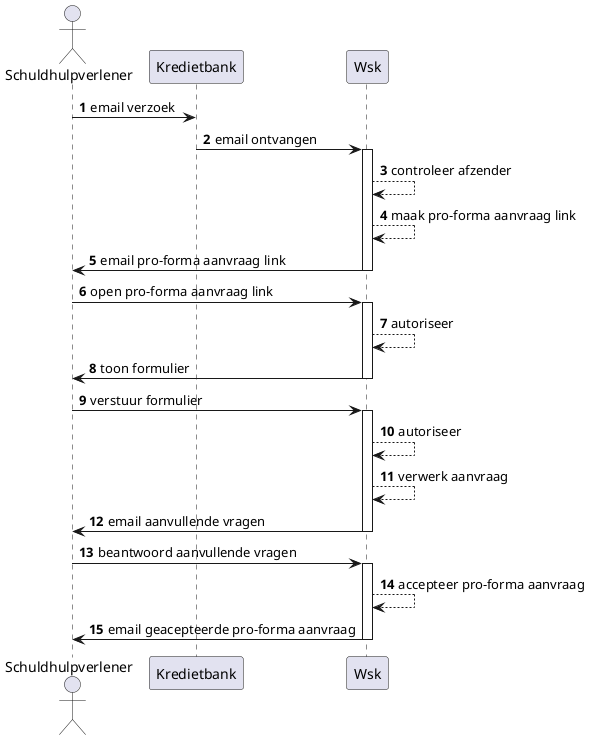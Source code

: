 @startuml
autonumber

actor Schuldhulpverlener as user
participant "Kredietbank" as kredietbank
participant "Wsk" as wsk

user -> kredietbank : email verzoek

kredietbank -> wsk : email ontvangen

activate wsk

wsk --> wsk : controleer afzender
wsk --> wsk : maak pro-forma aanvraag link
wsk -> user : email pro-forma aanvraag link

deactivate wsk

user -> wsk : open pro-forma aanvraag link


activate wsk

wsk --> wsk : autoriseer
wsk -> user : toon formulier

deactivate wsk

user -> wsk : verstuur formulier

activate wsk

wsk --> wsk : autoriseer
wsk --> wsk : verwerk aanvraag
wsk -> user : email aanvullende vragen

deactivate wsk

user -> wsk : beantwoord aanvullende vragen

activate wsk

wsk --> wsk : accepteer pro-forma aanvraag
wsk -> user : email geacepteerde pro-forma aanvraag

deactivate wsk

@enduml
